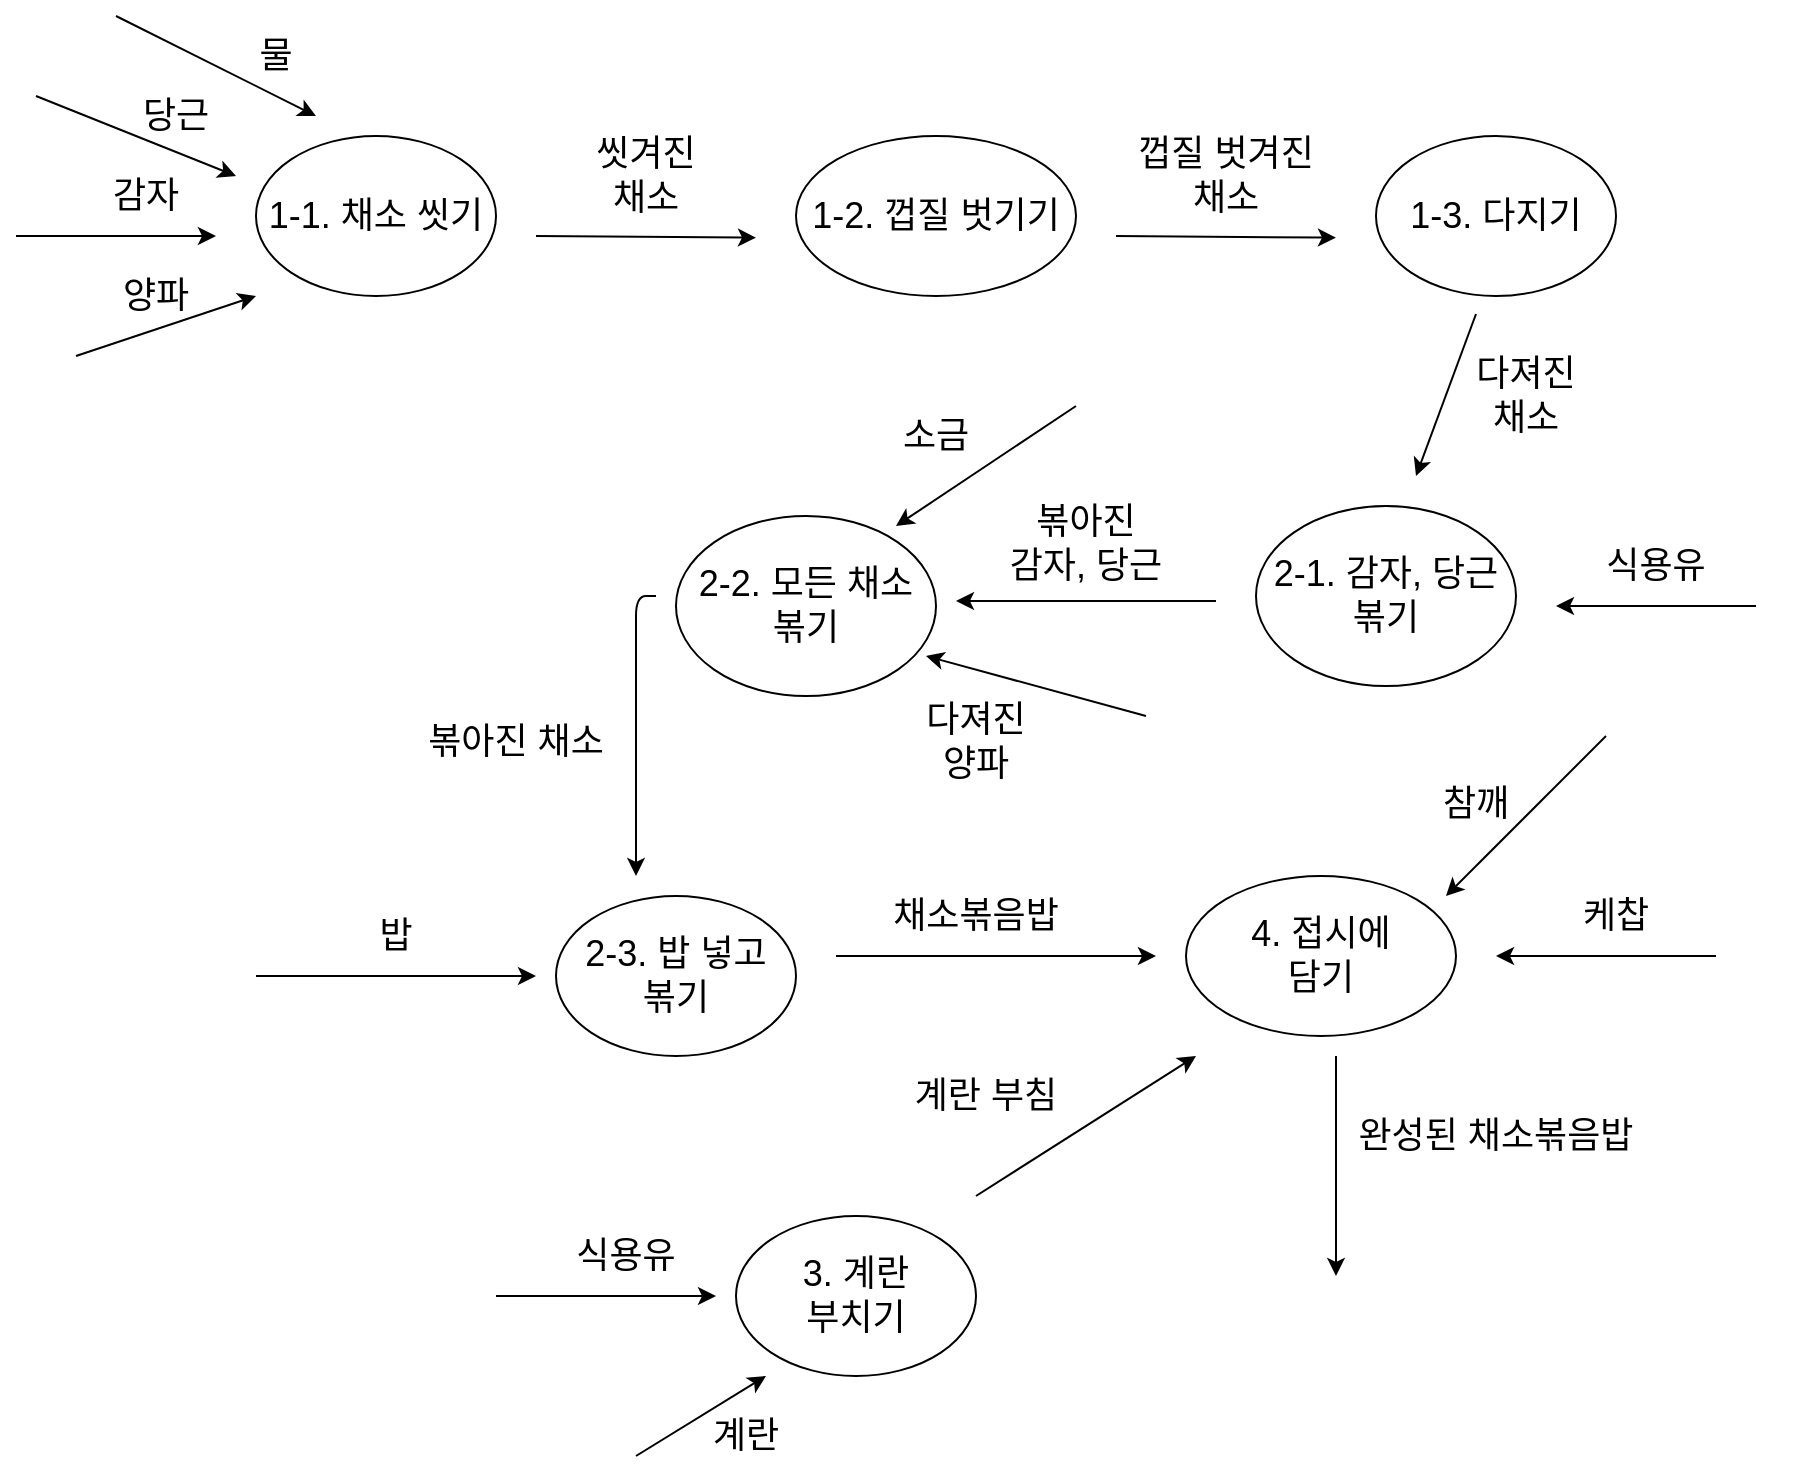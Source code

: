 <mxfile version="15.4.0" type="github">
  <diagram id="BkRIvSXjx7AZviJyloqO" name="Page-1">
    <mxGraphModel dx="1826" dy="827" grid="1" gridSize="10" guides="1" tooltips="1" connect="1" arrows="1" fold="1" page="1" pageScale="1" pageWidth="1169" pageHeight="827" math="0" shadow="0">
      <root>
        <mxCell id="0" />
        <mxCell id="1" parent="0" />
        <mxCell id="qIdZlYRgleu5UFHHDGIx-3" value="&lt;font style=&quot;font-size: 18px&quot;&gt;1-1. 채소 씻기&lt;/font&gt;" style="ellipse;whiteSpace=wrap;html=1;" parent="1" vertex="1">
          <mxGeometry x="140" y="70" width="120" height="80" as="geometry" />
        </mxCell>
        <mxCell id="qIdZlYRgleu5UFHHDGIx-4" value="" style="endArrow=classic;html=1;" parent="1" edge="1">
          <mxGeometry width="50" height="50" relative="1" as="geometry">
            <mxPoint x="30" y="50" as="sourcePoint" />
            <mxPoint x="130" y="90" as="targetPoint" />
          </mxGeometry>
        </mxCell>
        <mxCell id="qIdZlYRgleu5UFHHDGIx-6" value="&lt;span style=&quot;font-size: 18px&quot;&gt;당근&lt;br&gt;&lt;/span&gt;" style="text;html=1;strokeColor=none;fillColor=none;align=center;verticalAlign=middle;whiteSpace=wrap;rounded=0;" parent="1" vertex="1">
          <mxGeometry x="80" y="50" width="40" height="20" as="geometry" />
        </mxCell>
        <mxCell id="qIdZlYRgleu5UFHHDGIx-7" value="" style="endArrow=classic;html=1;" parent="1" edge="1">
          <mxGeometry width="50" height="50" relative="1" as="geometry">
            <mxPoint x="70" y="10" as="sourcePoint" />
            <mxPoint x="170" y="60" as="targetPoint" />
          </mxGeometry>
        </mxCell>
        <mxCell id="qIdZlYRgleu5UFHHDGIx-8" value="&lt;font style=&quot;font-size: 18px&quot;&gt;물&lt;br&gt;&lt;/font&gt;" style="text;html=1;strokeColor=none;fillColor=none;align=center;verticalAlign=middle;whiteSpace=wrap;rounded=0;" parent="1" vertex="1">
          <mxGeometry x="130" y="20" width="40" height="20" as="geometry" />
        </mxCell>
        <mxCell id="qIdZlYRgleu5UFHHDGIx-9" value="" style="endArrow=classic;html=1;" parent="1" edge="1">
          <mxGeometry width="50" height="50" relative="1" as="geometry">
            <mxPoint x="280" y="120" as="sourcePoint" />
            <mxPoint x="390" y="120.83" as="targetPoint" />
          </mxGeometry>
        </mxCell>
        <mxCell id="qIdZlYRgleu5UFHHDGIx-10" value="&lt;font style=&quot;font-size: 18px&quot;&gt;씻겨진&lt;br&gt;채소&lt;br&gt;&lt;/font&gt;" style="text;html=1;strokeColor=none;fillColor=none;align=center;verticalAlign=middle;whiteSpace=wrap;rounded=0;" parent="1" vertex="1">
          <mxGeometry x="240" y="80" width="190" height="20" as="geometry" />
        </mxCell>
        <mxCell id="qIdZlYRgleu5UFHHDGIx-13" value="&lt;font style=&quot;font-size: 18px&quot;&gt;1-2. 껍질 벗기기&lt;br&gt;&lt;/font&gt;" style="ellipse;whiteSpace=wrap;html=1;" parent="1" vertex="1">
          <mxGeometry x="410" y="70" width="140" height="80" as="geometry" />
        </mxCell>
        <mxCell id="qIdZlYRgleu5UFHHDGIx-14" value="" style="endArrow=classic;html=1;" parent="1" edge="1">
          <mxGeometry width="50" height="50" relative="1" as="geometry">
            <mxPoint x="570" y="120" as="sourcePoint" />
            <mxPoint x="680" y="120.83" as="targetPoint" />
          </mxGeometry>
        </mxCell>
        <mxCell id="qIdZlYRgleu5UFHHDGIx-15" value="&lt;font style=&quot;font-size: 18px&quot;&gt;1-3. 다지기&lt;br&gt;&lt;/font&gt;" style="ellipse;whiteSpace=wrap;html=1;" parent="1" vertex="1">
          <mxGeometry x="700" y="70" width="120" height="80" as="geometry" />
        </mxCell>
        <mxCell id="qIdZlYRgleu5UFHHDGIx-16" value="&lt;font style=&quot;font-size: 18px&quot;&gt;껍질 벗겨진&lt;br&gt;채소&lt;br&gt;&lt;/font&gt;" style="text;html=1;strokeColor=none;fillColor=none;align=center;verticalAlign=middle;whiteSpace=wrap;rounded=0;" parent="1" vertex="1">
          <mxGeometry x="530" y="80" width="190" height="20" as="geometry" />
        </mxCell>
        <mxCell id="qIdZlYRgleu5UFHHDGIx-17" value="" style="endArrow=classic;html=1;" parent="1" edge="1">
          <mxGeometry width="50" height="50" relative="1" as="geometry">
            <mxPoint x="750" y="159" as="sourcePoint" />
            <mxPoint x="720" y="240" as="targetPoint" />
          </mxGeometry>
        </mxCell>
        <mxCell id="qIdZlYRgleu5UFHHDGIx-19" value="&lt;font style=&quot;font-size: 18px&quot;&gt;다져진&lt;br&gt;채소&lt;br&gt;&lt;/font&gt;" style="text;html=1;strokeColor=none;fillColor=none;align=center;verticalAlign=middle;whiteSpace=wrap;rounded=0;" parent="1" vertex="1">
          <mxGeometry x="680" y="190" width="190" height="20" as="geometry" />
        </mxCell>
        <mxCell id="qIdZlYRgleu5UFHHDGIx-27" value="" style="endArrow=classic;html=1;" parent="1" edge="1">
          <mxGeometry width="50" height="50" relative="1" as="geometry">
            <mxPoint x="550" y="205" as="sourcePoint" />
            <mxPoint x="460" y="265" as="targetPoint" />
          </mxGeometry>
        </mxCell>
        <mxCell id="qIdZlYRgleu5UFHHDGIx-28" value="&lt;font style=&quot;font-size: 18px&quot;&gt;소금&lt;br&gt;&lt;/font&gt;" style="text;html=1;strokeColor=none;fillColor=none;align=center;verticalAlign=middle;whiteSpace=wrap;rounded=0;" parent="1" vertex="1">
          <mxGeometry x="460" y="210" width="40" height="20" as="geometry" />
        </mxCell>
        <mxCell id="qIdZlYRgleu5UFHHDGIx-33" value="" style="endArrow=classic;html=1;" parent="1" edge="1">
          <mxGeometry width="50" height="50" relative="1" as="geometry">
            <mxPoint x="890" y="305" as="sourcePoint" />
            <mxPoint x="790" y="305" as="targetPoint" />
          </mxGeometry>
        </mxCell>
        <mxCell id="qIdZlYRgleu5UFHHDGIx-34" value="&lt;font style=&quot;font-size: 18px&quot;&gt;식용유&lt;br&gt;&lt;/font&gt;" style="text;html=1;strokeColor=none;fillColor=none;align=center;verticalAlign=middle;whiteSpace=wrap;rounded=0;" parent="1" vertex="1">
          <mxGeometry x="795" y="275" width="90" height="20" as="geometry" />
        </mxCell>
        <mxCell id="qIdZlYRgleu5UFHHDGIx-35" value="&lt;font style=&quot;font-size: 18px&quot;&gt;2-1. 감자, 당근&lt;br&gt;볶기&lt;br&gt;&lt;/font&gt;" style="ellipse;whiteSpace=wrap;html=1;" parent="1" vertex="1">
          <mxGeometry x="640" y="255" width="130" height="90" as="geometry" />
        </mxCell>
        <mxCell id="qIdZlYRgleu5UFHHDGIx-39" value="" style="endArrow=classic;html=1;" parent="1" edge="1">
          <mxGeometry width="50" height="50" relative="1" as="geometry">
            <mxPoint x="620" y="302.5" as="sourcePoint" />
            <mxPoint x="490" y="302.5" as="targetPoint" />
          </mxGeometry>
        </mxCell>
        <mxCell id="qIdZlYRgleu5UFHHDGIx-40" value="&lt;font style=&quot;font-size: 18px&quot;&gt;볶아진&lt;br&gt;감자, 당근&lt;br&gt;&lt;/font&gt;" style="text;html=1;strokeColor=none;fillColor=none;align=center;verticalAlign=middle;whiteSpace=wrap;rounded=0;" parent="1" vertex="1">
          <mxGeometry x="500" y="252.5" width="110" height="42.5" as="geometry" />
        </mxCell>
        <mxCell id="qIdZlYRgleu5UFHHDGIx-41" value="&lt;font style=&quot;font-size: 18px&quot;&gt;2-2. 모든 채소&lt;br&gt;볶기&lt;br&gt;&lt;/font&gt;" style="ellipse;whiteSpace=wrap;html=1;" parent="1" vertex="1">
          <mxGeometry x="350" y="260" width="130" height="90" as="geometry" />
        </mxCell>
        <mxCell id="qIdZlYRgleu5UFHHDGIx-42" value="" style="endArrow=classic;html=1;" parent="1" edge="1">
          <mxGeometry width="50" height="50" relative="1" as="geometry">
            <mxPoint x="585" y="360" as="sourcePoint" />
            <mxPoint x="475" y="330" as="targetPoint" />
          </mxGeometry>
        </mxCell>
        <mxCell id="qIdZlYRgleu5UFHHDGIx-43" value="&lt;font style=&quot;font-size: 18px&quot;&gt;다져진&lt;br&gt;양파&lt;br&gt;&lt;/font&gt;" style="text;html=1;strokeColor=none;fillColor=none;align=center;verticalAlign=middle;whiteSpace=wrap;rounded=0;" parent="1" vertex="1">
          <mxGeometry x="460" y="345" width="80" height="55" as="geometry" />
        </mxCell>
        <mxCell id="qIdZlYRgleu5UFHHDGIx-49" value="" style="endArrow=classic;html=1;" parent="1" edge="1">
          <mxGeometry width="50" height="50" relative="1" as="geometry">
            <mxPoint x="340" y="300" as="sourcePoint" />
            <mxPoint x="330" y="440" as="targetPoint" />
            <Array as="points">
              <mxPoint x="330" y="300" />
            </Array>
          </mxGeometry>
        </mxCell>
        <mxCell id="qIdZlYRgleu5UFHHDGIx-50" value="&lt;font style=&quot;font-size: 18px&quot;&gt;볶아진 채소&lt;br&gt;&lt;/font&gt;" style="text;html=1;strokeColor=none;fillColor=none;align=center;verticalAlign=middle;whiteSpace=wrap;rounded=0;" parent="1" vertex="1">
          <mxGeometry x="210" y="362.5" width="120" height="20" as="geometry" />
        </mxCell>
        <mxCell id="qIdZlYRgleu5UFHHDGIx-52" value="&lt;font style=&quot;font-size: 18px&quot;&gt;2-3. 밥 넣고&lt;br&gt;볶기&lt;br&gt;&lt;/font&gt;" style="ellipse;whiteSpace=wrap;html=1;" parent="1" vertex="1">
          <mxGeometry x="290" y="450" width="120" height="80" as="geometry" />
        </mxCell>
        <mxCell id="qIdZlYRgleu5UFHHDGIx-55" value="" style="endArrow=classic;html=1;" parent="1" edge="1">
          <mxGeometry width="50" height="50" relative="1" as="geometry">
            <mxPoint x="140" y="490" as="sourcePoint" />
            <mxPoint x="280" y="490" as="targetPoint" />
          </mxGeometry>
        </mxCell>
        <mxCell id="qIdZlYRgleu5UFHHDGIx-56" value="&lt;font style=&quot;font-size: 18px&quot;&gt;밥&lt;br&gt;&lt;/font&gt;" style="text;html=1;strokeColor=none;fillColor=none;align=center;verticalAlign=middle;whiteSpace=wrap;rounded=0;" parent="1" vertex="1">
          <mxGeometry x="190" y="460" width="40" height="20" as="geometry" />
        </mxCell>
        <mxCell id="qIdZlYRgleu5UFHHDGIx-57" value="" style="endArrow=classic;html=1;" parent="1" edge="1">
          <mxGeometry width="50" height="50" relative="1" as="geometry">
            <mxPoint x="430" y="480" as="sourcePoint" />
            <mxPoint x="590" y="480" as="targetPoint" />
            <Array as="points" />
          </mxGeometry>
        </mxCell>
        <mxCell id="qIdZlYRgleu5UFHHDGIx-58" value="&lt;font style=&quot;font-size: 18px&quot;&gt;채소볶음밥&lt;br&gt;&lt;/font&gt;" style="text;html=1;strokeColor=none;fillColor=none;align=center;verticalAlign=middle;whiteSpace=wrap;rounded=0;" parent="1" vertex="1">
          <mxGeometry x="405" y="450" width="190" height="20" as="geometry" />
        </mxCell>
        <mxCell id="qIdZlYRgleu5UFHHDGIx-59" value="&lt;font style=&quot;font-size: 18px&quot;&gt;3. 계란&lt;br&gt;부치기&lt;br&gt;&lt;/font&gt;" style="ellipse;whiteSpace=wrap;html=1;" parent="1" vertex="1">
          <mxGeometry x="380" y="610" width="120" height="80" as="geometry" />
        </mxCell>
        <mxCell id="qIdZlYRgleu5UFHHDGIx-60" value="" style="endArrow=classic;html=1;" parent="1" edge="1">
          <mxGeometry width="50" height="50" relative="1" as="geometry">
            <mxPoint x="260" y="650" as="sourcePoint" />
            <mxPoint x="370" y="650" as="targetPoint" />
          </mxGeometry>
        </mxCell>
        <mxCell id="qIdZlYRgleu5UFHHDGIx-62" value="" style="endArrow=classic;html=1;" parent="1" edge="1">
          <mxGeometry width="50" height="50" relative="1" as="geometry">
            <mxPoint x="330" y="730" as="sourcePoint" />
            <mxPoint x="395" y="690" as="targetPoint" />
          </mxGeometry>
        </mxCell>
        <mxCell id="qIdZlYRgleu5UFHHDGIx-63" value="&lt;font style=&quot;font-size: 18px&quot;&gt;계란&lt;br&gt;&lt;/font&gt;" style="text;html=1;strokeColor=none;fillColor=none;align=center;verticalAlign=middle;whiteSpace=wrap;rounded=0;" parent="1" vertex="1">
          <mxGeometry x="360" y="710" width="50" height="20" as="geometry" />
        </mxCell>
        <mxCell id="qIdZlYRgleu5UFHHDGIx-68" value="&lt;span style=&quot;font-size: 18px&quot;&gt;4. 접시에 &lt;br&gt;담기&lt;/span&gt;" style="ellipse;whiteSpace=wrap;html=1;" parent="1" vertex="1">
          <mxGeometry x="605" y="440" width="135" height="80" as="geometry" />
        </mxCell>
        <mxCell id="qIdZlYRgleu5UFHHDGIx-69" value="" style="endArrow=classic;html=1;" parent="1" edge="1">
          <mxGeometry width="50" height="50" relative="1" as="geometry">
            <mxPoint x="500" y="600" as="sourcePoint" />
            <mxPoint x="610" y="530" as="targetPoint" />
            <Array as="points" />
          </mxGeometry>
        </mxCell>
        <mxCell id="qIdZlYRgleu5UFHHDGIx-70" value="&lt;span style=&quot;font-size: 18px&quot;&gt;계란 부침&lt;br&gt;&lt;/span&gt;" style="text;html=1;strokeColor=none;fillColor=none;align=center;verticalAlign=middle;whiteSpace=wrap;rounded=0;" parent="1" vertex="1">
          <mxGeometry x="460" y="540" width="90" height="20" as="geometry" />
        </mxCell>
        <mxCell id="qIdZlYRgleu5UFHHDGIx-72" value="" style="endArrow=classic;html=1;" parent="1" edge="1">
          <mxGeometry width="50" height="50" relative="1" as="geometry">
            <mxPoint x="870" y="480" as="sourcePoint" />
            <mxPoint x="760" y="480" as="targetPoint" />
            <Array as="points" />
          </mxGeometry>
        </mxCell>
        <mxCell id="qIdZlYRgleu5UFHHDGIx-73" value="&lt;font style=&quot;font-size: 18px&quot;&gt;참깨&lt;br&gt;&lt;/font&gt;" style="text;html=1;strokeColor=none;fillColor=none;align=center;verticalAlign=middle;whiteSpace=wrap;rounded=0;" parent="1" vertex="1">
          <mxGeometry x="720" y="394" width="60" height="20" as="geometry" />
        </mxCell>
        <mxCell id="qIdZlYRgleu5UFHHDGIx-75" value="" style="endArrow=classic;html=1;" parent="1" edge="1">
          <mxGeometry width="50" height="50" relative="1" as="geometry">
            <mxPoint x="815" y="370" as="sourcePoint" />
            <mxPoint x="735" y="450" as="targetPoint" />
          </mxGeometry>
        </mxCell>
        <mxCell id="qIdZlYRgleu5UFHHDGIx-76" value="&lt;font style=&quot;font-size: 18px&quot;&gt;케찹&lt;br&gt;&lt;/font&gt;" style="text;html=1;strokeColor=none;fillColor=none;align=center;verticalAlign=middle;whiteSpace=wrap;rounded=0;" parent="1" vertex="1">
          <mxGeometry x="795" y="450" width="50" height="20" as="geometry" />
        </mxCell>
        <mxCell id="qIdZlYRgleu5UFHHDGIx-79" value="&lt;font style=&quot;font-size: 18px&quot;&gt;완성된 채소볶음밥&lt;br&gt;&lt;/font&gt;" style="text;html=1;strokeColor=none;fillColor=none;align=center;verticalAlign=middle;whiteSpace=wrap;rounded=0;" parent="1" vertex="1">
          <mxGeometry x="610" y="560" width="300" height="20" as="geometry" />
        </mxCell>
        <mxCell id="qIdZlYRgleu5UFHHDGIx-81" value="" style="endArrow=classic;html=1;" parent="1" edge="1">
          <mxGeometry width="50" height="50" relative="1" as="geometry">
            <mxPoint x="680" y="530" as="sourcePoint" />
            <mxPoint x="680" y="640" as="targetPoint" />
            <Array as="points" />
          </mxGeometry>
        </mxCell>
        <mxCell id="edRf1vD5LT0kCkmPY79u-1" style="edgeStyle=orthogonalEdgeStyle;rounded=0;orthogonalLoop=1;jettySize=auto;html=1;exitX=0.5;exitY=1;exitDx=0;exitDy=0;" parent="1" edge="1">
          <mxGeometry relative="1" as="geometry">
            <mxPoint x="495" y="30" as="sourcePoint" />
            <mxPoint x="495" y="30" as="targetPoint" />
          </mxGeometry>
        </mxCell>
        <mxCell id="qOc2fzrBNdWUXlwEHEvg-3" value="&lt;font style=&quot;font-size: 18px&quot;&gt;식용유&lt;br&gt;&lt;/font&gt;" style="text;html=1;strokeColor=none;fillColor=none;align=center;verticalAlign=middle;whiteSpace=wrap;rounded=0;" parent="1" vertex="1">
          <mxGeometry x="280" y="620" width="90" height="20" as="geometry" />
        </mxCell>
        <mxCell id="qOc2fzrBNdWUXlwEHEvg-4" value="" style="endArrow=classic;html=1;" parent="1" edge="1">
          <mxGeometry width="50" height="50" relative="1" as="geometry">
            <mxPoint x="20" y="120" as="sourcePoint" />
            <mxPoint x="120" y="120" as="targetPoint" />
          </mxGeometry>
        </mxCell>
        <mxCell id="qOc2fzrBNdWUXlwEHEvg-5" value="&lt;span style=&quot;font-size: 18px&quot;&gt;감자&lt;br&gt;&lt;/span&gt;" style="text;html=1;strokeColor=none;fillColor=none;align=center;verticalAlign=middle;whiteSpace=wrap;rounded=0;" parent="1" vertex="1">
          <mxGeometry x="65" y="90" width="40" height="20" as="geometry" />
        </mxCell>
        <mxCell id="qOc2fzrBNdWUXlwEHEvg-6" value="" style="endArrow=classic;html=1;" parent="1" edge="1">
          <mxGeometry width="50" height="50" relative="1" as="geometry">
            <mxPoint x="50" y="180" as="sourcePoint" />
            <mxPoint x="140" y="150" as="targetPoint" />
          </mxGeometry>
        </mxCell>
        <mxCell id="qOc2fzrBNdWUXlwEHEvg-7" value="&lt;span style=&quot;font-size: 18px&quot;&gt;양파&lt;br&gt;&lt;/span&gt;" style="text;html=1;strokeColor=none;fillColor=none;align=center;verticalAlign=middle;whiteSpace=wrap;rounded=0;" parent="1" vertex="1">
          <mxGeometry x="70" y="140" width="40" height="20" as="geometry" />
        </mxCell>
      </root>
    </mxGraphModel>
  </diagram>
</mxfile>
